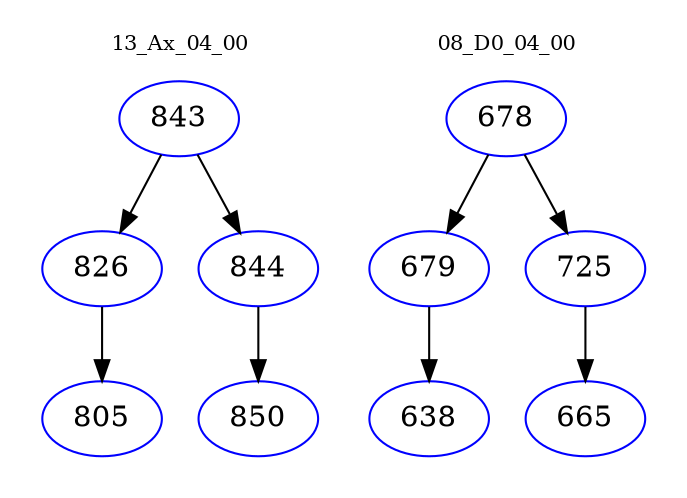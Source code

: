 digraph{
subgraph cluster_0 {
color = white
label = "13_Ax_04_00";
fontsize=10;
T0_843 [label="843", color="blue"]
T0_843 -> T0_826 [color="black"]
T0_826 [label="826", color="blue"]
T0_826 -> T0_805 [color="black"]
T0_805 [label="805", color="blue"]
T0_843 -> T0_844 [color="black"]
T0_844 [label="844", color="blue"]
T0_844 -> T0_850 [color="black"]
T0_850 [label="850", color="blue"]
}
subgraph cluster_1 {
color = white
label = "08_D0_04_00";
fontsize=10;
T1_678 [label="678", color="blue"]
T1_678 -> T1_679 [color="black"]
T1_679 [label="679", color="blue"]
T1_679 -> T1_638 [color="black"]
T1_638 [label="638", color="blue"]
T1_678 -> T1_725 [color="black"]
T1_725 [label="725", color="blue"]
T1_725 -> T1_665 [color="black"]
T1_665 [label="665", color="blue"]
}
}
